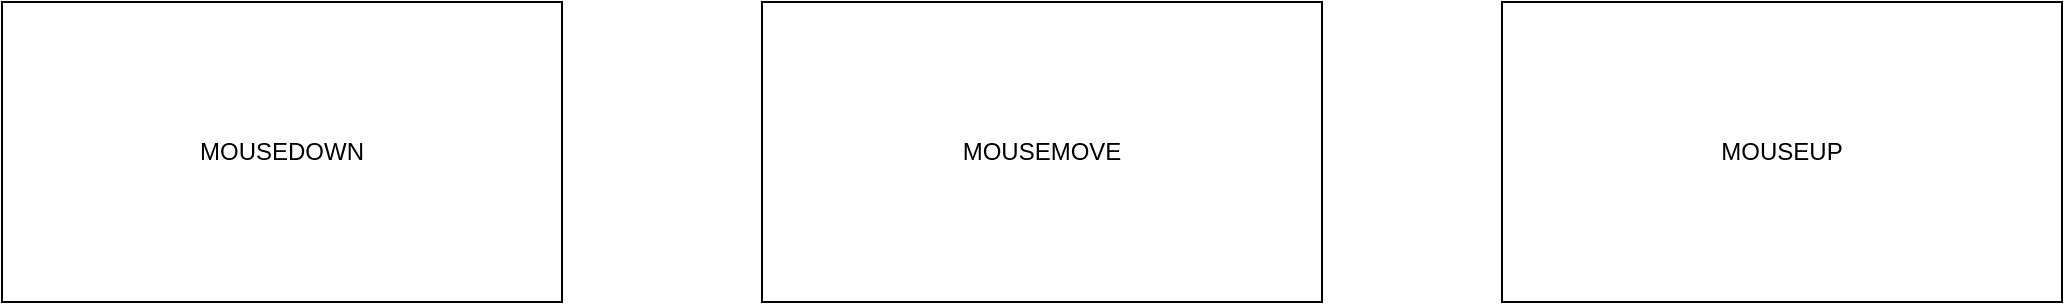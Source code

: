 <mxfile version="18.0.3" type="github">
  <diagram id="ryjXioRMDj3BuLpVBvX6" name="Страница 1">
    <mxGraphModel dx="1497" dy="847" grid="1" gridSize="10" guides="1" tooltips="1" connect="1" arrows="1" fold="1" page="1" pageScale="1" pageWidth="1169" pageHeight="827" math="0" shadow="0">
      <root>
        <mxCell id="0" />
        <mxCell id="1" parent="0" />
        <mxCell id="39fsd3qo5rw3t639SHX8-1" value="MOUSEDOWN" style="rounded=0;whiteSpace=wrap;html=1;" vertex="1" parent="1">
          <mxGeometry x="70" y="170" width="280" height="150" as="geometry" />
        </mxCell>
        <mxCell id="39fsd3qo5rw3t639SHX8-2" value="MOUSEMOVE" style="rounded=0;whiteSpace=wrap;html=1;" vertex="1" parent="1">
          <mxGeometry x="450" y="170" width="280" height="150" as="geometry" />
        </mxCell>
        <mxCell id="39fsd3qo5rw3t639SHX8-3" value="MOUSEUP" style="rounded=0;whiteSpace=wrap;html=1;" vertex="1" parent="1">
          <mxGeometry x="820" y="170" width="280" height="150" as="geometry" />
        </mxCell>
      </root>
    </mxGraphModel>
  </diagram>
</mxfile>
